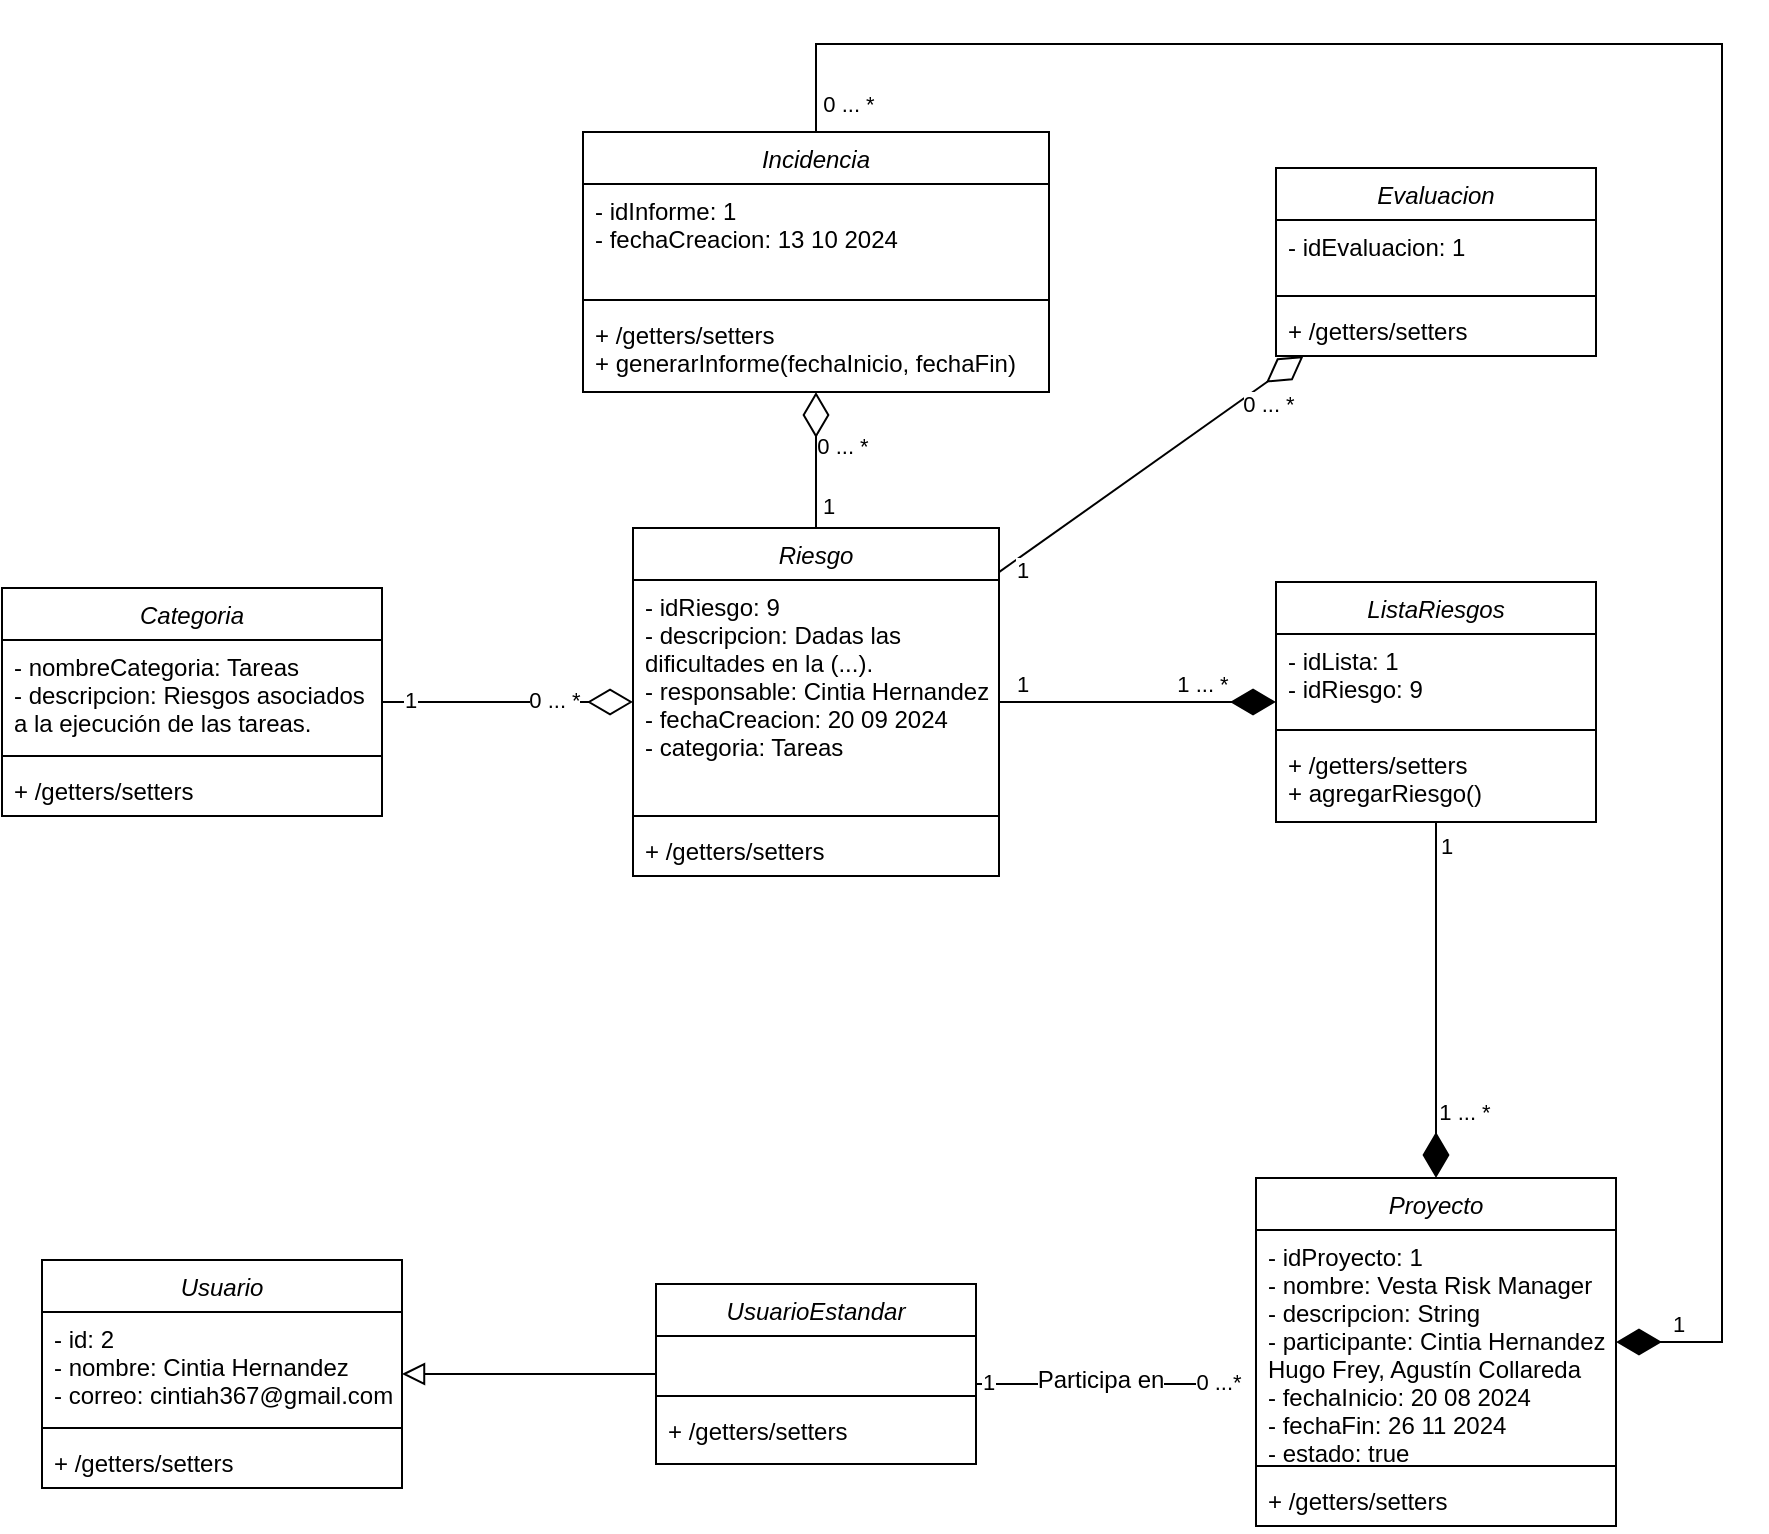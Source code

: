 <mxfile version="24.7.17">
  <diagram id="C5RBs43oDa-KdzZeNtuy" name="Page-1">
    <mxGraphModel dx="1216" dy="542" grid="1" gridSize="10" guides="1" tooltips="1" connect="1" arrows="1" fold="1" page="1" pageScale="1" pageWidth="827" pageHeight="1169" math="0" shadow="0">
      <root>
        <mxCell id="WIyWlLk6GJQsqaUBKTNV-0" />
        <mxCell id="WIyWlLk6GJQsqaUBKTNV-1" parent="WIyWlLk6GJQsqaUBKTNV-0" />
        <mxCell id="AexJaZ2pixQEeQAk4NjD-65" style="edgeStyle=orthogonalEdgeStyle;rounded=0;orthogonalLoop=1;jettySize=auto;html=1;endArrow=diamondThin;endFill=0;endSize=20;" parent="WIyWlLk6GJQsqaUBKTNV-1" source="zkfFHV4jXpPFQw0GAbJ--0" target="AexJaZ2pixQEeQAk4NjD-54" edge="1">
          <mxGeometry relative="1" as="geometry" />
        </mxCell>
        <mxCell id="AexJaZ2pixQEeQAk4NjD-106" value="1" style="edgeLabel;html=1;align=center;verticalAlign=middle;resizable=0;points=[];" parent="AexJaZ2pixQEeQAk4NjD-65" vertex="1" connectable="0">
          <mxGeometry x="-0.649" relative="1" as="geometry">
            <mxPoint x="6" y="1" as="offset" />
          </mxGeometry>
        </mxCell>
        <mxCell id="AexJaZ2pixQEeQAk4NjD-107" value="0 ... *" style="edgeLabel;html=1;align=center;verticalAlign=middle;resizable=0;points=[];" parent="AexJaZ2pixQEeQAk4NjD-65" vertex="1" connectable="0">
          <mxGeometry x="0.199" y="1" relative="1" as="geometry">
            <mxPoint x="14" as="offset" />
          </mxGeometry>
        </mxCell>
        <mxCell id="AexJaZ2pixQEeQAk4NjD-76" style="edgeStyle=orthogonalEdgeStyle;rounded=0;orthogonalLoop=1;jettySize=auto;html=1;endArrow=diamondThin;endFill=1;endSize=20;" parent="WIyWlLk6GJQsqaUBKTNV-1" source="zkfFHV4jXpPFQw0GAbJ--0" target="AexJaZ2pixQEeQAk4NjD-48" edge="1">
          <mxGeometry relative="1" as="geometry" />
        </mxCell>
        <mxCell id="AexJaZ2pixQEeQAk4NjD-110" value="1" style="edgeLabel;html=1;align=center;verticalAlign=middle;resizable=0;points=[];" parent="AexJaZ2pixQEeQAk4NjD-76" vertex="1" connectable="0">
          <mxGeometry x="-0.832" relative="1" as="geometry">
            <mxPoint y="-9" as="offset" />
          </mxGeometry>
        </mxCell>
        <mxCell id="AexJaZ2pixQEeQAk4NjD-111" value="1 ... *" style="edgeLabel;html=1;align=center;verticalAlign=middle;resizable=0;points=[];" parent="AexJaZ2pixQEeQAk4NjD-76" vertex="1" connectable="0">
          <mxGeometry x="0.439" y="1" relative="1" as="geometry">
            <mxPoint x="2" y="-8" as="offset" />
          </mxGeometry>
        </mxCell>
        <mxCell id="AexJaZ2pixQEeQAk4NjD-80" style="rounded=0;orthogonalLoop=1;jettySize=auto;html=1;endArrow=diamondThin;endFill=0;endSize=20;" parent="WIyWlLk6GJQsqaUBKTNV-1" source="zkfFHV4jXpPFQw0GAbJ--0" target="AexJaZ2pixQEeQAk4NjD-0" edge="1">
          <mxGeometry relative="1" as="geometry" />
        </mxCell>
        <mxCell id="AexJaZ2pixQEeQAk4NjD-108" value="1" style="edgeLabel;html=1;align=center;verticalAlign=middle;resizable=0;points=[];" parent="AexJaZ2pixQEeQAk4NjD-80" vertex="1" connectable="0">
          <mxGeometry x="-0.853" y="-1" relative="1" as="geometry">
            <mxPoint y="6" as="offset" />
          </mxGeometry>
        </mxCell>
        <mxCell id="AexJaZ2pixQEeQAk4NjD-109" value="0 ... *" style="edgeLabel;html=1;align=center;verticalAlign=middle;resizable=0;points=[];" parent="AexJaZ2pixQEeQAk4NjD-80" vertex="1" connectable="0">
          <mxGeometry x="0.641" y="-1" relative="1" as="geometry">
            <mxPoint x="9" y="3" as="offset" />
          </mxGeometry>
        </mxCell>
        <mxCell id="zkfFHV4jXpPFQw0GAbJ--0" value="Riesgo" style="swimlane;fontStyle=2;align=center;verticalAlign=top;childLayout=stackLayout;horizontal=1;startSize=26;horizontalStack=0;resizeParent=1;resizeLast=0;collapsible=1;marginBottom=0;rounded=0;shadow=0;strokeWidth=1;" parent="WIyWlLk6GJQsqaUBKTNV-1" vertex="1">
          <mxGeometry x="335.5" y="462" width="183" height="174" as="geometry">
            <mxRectangle x="230" y="140" width="160" height="26" as="alternateBounds" />
          </mxGeometry>
        </mxCell>
        <mxCell id="zkfFHV4jXpPFQw0GAbJ--1" value="- idRiesgo: 9&#xa;- descripcion: Dadas las&#xa;dificultades en la (...).&#xa;- responsable: Cintia Hernandez&#xa;- fechaCreacion: 20 09 2024&#xa;- categoria: Tareas" style="text;align=left;verticalAlign=top;spacingLeft=4;spacingRight=4;overflow=hidden;rotatable=0;points=[[0,0.5],[1,0.5]];portConstraint=eastwest;" parent="zkfFHV4jXpPFQw0GAbJ--0" vertex="1">
          <mxGeometry y="26" width="183" height="114" as="geometry" />
        </mxCell>
        <mxCell id="zkfFHV4jXpPFQw0GAbJ--4" value="" style="line;html=1;strokeWidth=1;align=left;verticalAlign=middle;spacingTop=-1;spacingLeft=3;spacingRight=3;rotatable=0;labelPosition=right;points=[];portConstraint=eastwest;" parent="zkfFHV4jXpPFQw0GAbJ--0" vertex="1">
          <mxGeometry y="140" width="183" height="8" as="geometry" />
        </mxCell>
        <mxCell id="zkfFHV4jXpPFQw0GAbJ--5" value="+ /getters/setters" style="text;align=left;verticalAlign=top;spacingLeft=4;spacingRight=4;overflow=hidden;rotatable=0;points=[[0,0.5],[1,0.5]];portConstraint=eastwest;" parent="zkfFHV4jXpPFQw0GAbJ--0" vertex="1">
          <mxGeometry y="148" width="183" height="26" as="geometry" />
        </mxCell>
        <mxCell id="AexJaZ2pixQEeQAk4NjD-0" value="Evaluacion" style="swimlane;fontStyle=2;align=center;verticalAlign=top;childLayout=stackLayout;horizontal=1;startSize=26;horizontalStack=0;resizeParent=1;resizeLast=0;collapsible=1;marginBottom=0;rounded=0;shadow=0;strokeWidth=1;" parent="WIyWlLk6GJQsqaUBKTNV-1" vertex="1">
          <mxGeometry x="657" y="282" width="160" height="94" as="geometry">
            <mxRectangle x="230" y="140" width="160" height="26" as="alternateBounds" />
          </mxGeometry>
        </mxCell>
        <mxCell id="AexJaZ2pixQEeQAk4NjD-1" value="- idEvaluacion: 1" style="text;align=left;verticalAlign=top;spacingLeft=4;spacingRight=4;overflow=hidden;rotatable=0;points=[[0,0.5],[1,0.5]];portConstraint=eastwest;" parent="AexJaZ2pixQEeQAk4NjD-0" vertex="1">
          <mxGeometry y="26" width="160" height="34" as="geometry" />
        </mxCell>
        <mxCell id="AexJaZ2pixQEeQAk4NjD-4" value="" style="line;html=1;strokeWidth=1;align=left;verticalAlign=middle;spacingTop=-1;spacingLeft=3;spacingRight=3;rotatable=0;labelPosition=right;points=[];portConstraint=eastwest;" parent="AexJaZ2pixQEeQAk4NjD-0" vertex="1">
          <mxGeometry y="60" width="160" height="8" as="geometry" />
        </mxCell>
        <mxCell id="AexJaZ2pixQEeQAk4NjD-5" value="+ /getters/setters" style="text;align=left;verticalAlign=top;spacingLeft=4;spacingRight=4;overflow=hidden;rotatable=0;points=[[0,0.5],[1,0.5]];portConstraint=eastwest;" parent="AexJaZ2pixQEeQAk4NjD-0" vertex="1">
          <mxGeometry y="68" width="160" height="26" as="geometry" />
        </mxCell>
        <mxCell id="AexJaZ2pixQEeQAk4NjD-73" style="edgeStyle=orthogonalEdgeStyle;rounded=0;orthogonalLoop=1;jettySize=auto;html=1;endArrow=diamondThin;endFill=0;endSize=20;" parent="WIyWlLk6GJQsqaUBKTNV-1" source="AexJaZ2pixQEeQAk4NjD-6" target="zkfFHV4jXpPFQw0GAbJ--0" edge="1">
          <mxGeometry relative="1" as="geometry" />
        </mxCell>
        <mxCell id="AexJaZ2pixQEeQAk4NjD-104" value="1" style="edgeLabel;html=1;align=center;verticalAlign=middle;resizable=0;points=[];" parent="AexJaZ2pixQEeQAk4NjD-73" vertex="1" connectable="0">
          <mxGeometry x="-0.784" y="1" relative="1" as="geometry">
            <mxPoint as="offset" />
          </mxGeometry>
        </mxCell>
        <mxCell id="AexJaZ2pixQEeQAk4NjD-105" value="0 ... *" style="edgeLabel;html=1;align=center;verticalAlign=middle;resizable=0;points=[];" parent="AexJaZ2pixQEeQAk4NjD-73" vertex="1" connectable="0">
          <mxGeometry x="0.522" relative="1" as="geometry">
            <mxPoint x="-10" y="-1" as="offset" />
          </mxGeometry>
        </mxCell>
        <mxCell id="AexJaZ2pixQEeQAk4NjD-6" value="Categoria" style="swimlane;fontStyle=2;align=center;verticalAlign=top;childLayout=stackLayout;horizontal=1;startSize=26;horizontalStack=0;resizeParent=1;resizeLast=0;collapsible=1;marginBottom=0;rounded=0;shadow=0;strokeWidth=1;" parent="WIyWlLk6GJQsqaUBKTNV-1" vertex="1">
          <mxGeometry x="20" y="492" width="190" height="114" as="geometry">
            <mxRectangle x="230" y="140" width="160" height="26" as="alternateBounds" />
          </mxGeometry>
        </mxCell>
        <mxCell id="AexJaZ2pixQEeQAk4NjD-7" value="- nombreCategoria: Tareas&#xa;- descripcion: Riesgos asociados&#xa;a la ejecución de las tareas.&#xa;" style="text;align=left;verticalAlign=top;spacingLeft=4;spacingRight=4;overflow=hidden;rotatable=0;points=[[0,0.5],[1,0.5]];portConstraint=eastwest;" parent="AexJaZ2pixQEeQAk4NjD-6" vertex="1">
          <mxGeometry y="26" width="190" height="54" as="geometry" />
        </mxCell>
        <mxCell id="AexJaZ2pixQEeQAk4NjD-10" value="" style="line;html=1;strokeWidth=1;align=left;verticalAlign=middle;spacingTop=-1;spacingLeft=3;spacingRight=3;rotatable=0;labelPosition=right;points=[];portConstraint=eastwest;" parent="AexJaZ2pixQEeQAk4NjD-6" vertex="1">
          <mxGeometry y="80" width="190" height="8" as="geometry" />
        </mxCell>
        <mxCell id="AexJaZ2pixQEeQAk4NjD-11" value="+ /getters/setters" style="text;align=left;verticalAlign=top;spacingLeft=4;spacingRight=4;overflow=hidden;rotatable=0;points=[[0,0.5],[1,0.5]];portConstraint=eastwest;" parent="AexJaZ2pixQEeQAk4NjD-6" vertex="1">
          <mxGeometry y="88" width="190" height="26" as="geometry" />
        </mxCell>
        <mxCell id="AexJaZ2pixQEeQAk4NjD-85" style="edgeStyle=orthogonalEdgeStyle;rounded=0;orthogonalLoop=1;jettySize=auto;html=1;endArrow=block;endFill=0;endSize=9;" parent="WIyWlLk6GJQsqaUBKTNV-1" source="AexJaZ2pixQEeQAk4NjD-18" target="AexJaZ2pixQEeQAk4NjD-94" edge="1">
          <mxGeometry relative="1" as="geometry">
            <mxPoint x="240" y="880" as="targetPoint" />
            <Array as="points" />
          </mxGeometry>
        </mxCell>
        <mxCell id="AexJaZ2pixQEeQAk4NjD-88" style="edgeStyle=orthogonalEdgeStyle;rounded=0;orthogonalLoop=1;jettySize=auto;html=1;endArrow=none;endFill=0;" parent="WIyWlLk6GJQsqaUBKTNV-1" edge="1">
          <mxGeometry relative="1" as="geometry">
            <Array as="points">
              <mxPoint x="600" y="890" />
              <mxPoint x="600" y="890" />
            </Array>
            <mxPoint x="507" y="890" as="sourcePoint" />
            <mxPoint x="640" y="890" as="targetPoint" />
          </mxGeometry>
        </mxCell>
        <mxCell id="AexJaZ2pixQEeQAk4NjD-90" value="&lt;font style=&quot;font-size: 12px;&quot;&gt;Participa en&lt;/font&gt;" style="edgeLabel;html=1;align=center;verticalAlign=middle;resizable=0;points=[];" parent="AexJaZ2pixQEeQAk4NjD-88" vertex="1" connectable="0">
          <mxGeometry x="-0.35" y="1" relative="1" as="geometry">
            <mxPoint x="19" y="-1" as="offset" />
          </mxGeometry>
        </mxCell>
        <mxCell id="AexJaZ2pixQEeQAk4NjD-98" value="1" style="edgeLabel;html=1;align=center;verticalAlign=middle;resizable=0;points=[];" parent="AexJaZ2pixQEeQAk4NjD-88" vertex="1" connectable="0">
          <mxGeometry x="-0.913" y="1" relative="1" as="geometry">
            <mxPoint as="offset" />
          </mxGeometry>
        </mxCell>
        <mxCell id="AexJaZ2pixQEeQAk4NjD-99" value="0 ...*" style="edgeLabel;html=1;align=center;verticalAlign=middle;resizable=0;points=[];" parent="AexJaZ2pixQEeQAk4NjD-88" vertex="1" connectable="0">
          <mxGeometry x="0.898" y="-1" relative="1" as="geometry">
            <mxPoint x="-5" y="-2" as="offset" />
          </mxGeometry>
        </mxCell>
        <mxCell id="AexJaZ2pixQEeQAk4NjD-18" value="UsuarioEstandar" style="swimlane;fontStyle=2;align=center;verticalAlign=top;childLayout=stackLayout;horizontal=1;startSize=26;horizontalStack=0;resizeParent=1;resizeLast=0;collapsible=1;marginBottom=0;rounded=0;shadow=0;strokeWidth=1;" parent="WIyWlLk6GJQsqaUBKTNV-1" vertex="1">
          <mxGeometry x="347" y="840" width="160" height="90" as="geometry">
            <mxRectangle x="230" y="140" width="160" height="26" as="alternateBounds" />
          </mxGeometry>
        </mxCell>
        <mxCell id="AexJaZ2pixQEeQAk4NjD-19" value=" " style="text;align=left;verticalAlign=top;spacingLeft=4;spacingRight=4;overflow=hidden;rotatable=0;points=[[0,0.5],[1,0.5]];portConstraint=eastwest;" parent="AexJaZ2pixQEeQAk4NjD-18" vertex="1">
          <mxGeometry y="26" width="160" height="26" as="geometry" />
        </mxCell>
        <mxCell id="AexJaZ2pixQEeQAk4NjD-22" value="" style="line;html=1;strokeWidth=1;align=left;verticalAlign=middle;spacingTop=-1;spacingLeft=3;spacingRight=3;rotatable=0;labelPosition=right;points=[];portConstraint=eastwest;" parent="AexJaZ2pixQEeQAk4NjD-18" vertex="1">
          <mxGeometry y="52" width="160" height="8" as="geometry" />
        </mxCell>
        <mxCell id="AexJaZ2pixQEeQAk4NjD-23" value="+ /getters/setters" style="text;align=left;verticalAlign=top;spacingLeft=4;spacingRight=4;overflow=hidden;rotatable=0;points=[[0,0.5],[1,0.5]];portConstraint=eastwest;" parent="AexJaZ2pixQEeQAk4NjD-18" vertex="1">
          <mxGeometry y="60" width="160" height="26" as="geometry" />
        </mxCell>
        <mxCell id="AexJaZ2pixQEeQAk4NjD-42" value="Proyecto" style="swimlane;fontStyle=2;align=center;verticalAlign=top;childLayout=stackLayout;horizontal=1;startSize=26;horizontalStack=0;resizeParent=1;resizeLast=0;collapsible=1;marginBottom=0;rounded=0;shadow=0;strokeWidth=1;" parent="WIyWlLk6GJQsqaUBKTNV-1" vertex="1">
          <mxGeometry x="647" y="787" width="180" height="174" as="geometry">
            <mxRectangle x="230" y="140" width="160" height="26" as="alternateBounds" />
          </mxGeometry>
        </mxCell>
        <mxCell id="AexJaZ2pixQEeQAk4NjD-43" value="- idProyecto: 1&#xa;- nombre: Vesta Risk Manager&#xa;- descripcion: String&#xa;- participante: Cintia Hernandez,&#xa;Hugo Frey, Agustín Collareda&#xa;- fechaInicio: 20 08 2024&#xa;- fechaFin: 26 11 2024&#xa;- estado: true&#xa;" style="text;align=left;verticalAlign=top;spacingLeft=4;spacingRight=4;overflow=hidden;rotatable=0;points=[[0,0.5],[1,0.5]];portConstraint=eastwest;" parent="AexJaZ2pixQEeQAk4NjD-42" vertex="1">
          <mxGeometry y="26" width="180" height="114" as="geometry" />
        </mxCell>
        <mxCell id="AexJaZ2pixQEeQAk4NjD-46" value="" style="line;html=1;strokeWidth=1;align=left;verticalAlign=middle;spacingTop=-1;spacingLeft=3;spacingRight=3;rotatable=0;labelPosition=right;points=[];portConstraint=eastwest;" parent="AexJaZ2pixQEeQAk4NjD-42" vertex="1">
          <mxGeometry y="140" width="180" height="8" as="geometry" />
        </mxCell>
        <mxCell id="AexJaZ2pixQEeQAk4NjD-47" value="+ /getters/setters" style="text;align=left;verticalAlign=top;spacingLeft=4;spacingRight=4;overflow=hidden;rotatable=0;points=[[0,0.5],[1,0.5]];portConstraint=eastwest;" parent="AexJaZ2pixQEeQAk4NjD-42" vertex="1">
          <mxGeometry y="148" width="180" height="26" as="geometry" />
        </mxCell>
        <mxCell id="AexJaZ2pixQEeQAk4NjD-77" style="edgeStyle=orthogonalEdgeStyle;rounded=0;orthogonalLoop=1;jettySize=auto;html=1;endArrow=diamondThin;endFill=1;endSize=20;" parent="WIyWlLk6GJQsqaUBKTNV-1" source="AexJaZ2pixQEeQAk4NjD-48" target="AexJaZ2pixQEeQAk4NjD-42" edge="1">
          <mxGeometry relative="1" as="geometry" />
        </mxCell>
        <mxCell id="AexJaZ2pixQEeQAk4NjD-112" value="1" style="edgeLabel;html=1;align=center;verticalAlign=middle;resizable=0;points=[];" parent="AexJaZ2pixQEeQAk4NjD-77" vertex="1" connectable="0">
          <mxGeometry x="-0.925" y="1" relative="1" as="geometry">
            <mxPoint x="4" y="5" as="offset" />
          </mxGeometry>
        </mxCell>
        <mxCell id="AexJaZ2pixQEeQAk4NjD-113" value="1 ... *" style="edgeLabel;html=1;align=center;verticalAlign=middle;resizable=0;points=[];" parent="AexJaZ2pixQEeQAk4NjD-77" vertex="1" connectable="0">
          <mxGeometry x="0.629" y="-1" relative="1" as="geometry">
            <mxPoint x="15" as="offset" />
          </mxGeometry>
        </mxCell>
        <mxCell id="AexJaZ2pixQEeQAk4NjD-48" value="ListaRiesgos" style="swimlane;fontStyle=2;align=center;verticalAlign=top;childLayout=stackLayout;horizontal=1;startSize=26;horizontalStack=0;resizeParent=1;resizeLast=0;collapsible=1;marginBottom=0;rounded=0;shadow=0;strokeWidth=1;" parent="WIyWlLk6GJQsqaUBKTNV-1" vertex="1">
          <mxGeometry x="657" y="489" width="160" height="120" as="geometry">
            <mxRectangle x="230" y="140" width="160" height="26" as="alternateBounds" />
          </mxGeometry>
        </mxCell>
        <mxCell id="AexJaZ2pixQEeQAk4NjD-49" value="- idLista: 1&#xa;- idRiesgo: 9&#xa;" style="text;align=left;verticalAlign=top;spacingLeft=4;spacingRight=4;overflow=hidden;rotatable=0;points=[[0,0.5],[1,0.5]];portConstraint=eastwest;" parent="AexJaZ2pixQEeQAk4NjD-48" vertex="1">
          <mxGeometry y="26" width="160" height="44" as="geometry" />
        </mxCell>
        <mxCell id="AexJaZ2pixQEeQAk4NjD-52" value="" style="line;html=1;strokeWidth=1;align=left;verticalAlign=middle;spacingTop=-1;spacingLeft=3;spacingRight=3;rotatable=0;labelPosition=right;points=[];portConstraint=eastwest;" parent="AexJaZ2pixQEeQAk4NjD-48" vertex="1">
          <mxGeometry y="70" width="160" height="8" as="geometry" />
        </mxCell>
        <mxCell id="AexJaZ2pixQEeQAk4NjD-53" value="+ /getters/setters&#xa;+ agregarRiesgo()&#xa;" style="text;align=left;verticalAlign=top;spacingLeft=4;spacingRight=4;overflow=hidden;rotatable=0;points=[[0,0.5],[1,0.5]];portConstraint=eastwest;" parent="AexJaZ2pixQEeQAk4NjD-48" vertex="1">
          <mxGeometry y="78" width="160" height="42" as="geometry" />
        </mxCell>
        <mxCell id="AexJaZ2pixQEeQAk4NjD-79" style="edgeStyle=orthogonalEdgeStyle;rounded=0;orthogonalLoop=1;jettySize=auto;html=1;endArrow=diamondThin;endFill=1;endSize=20;" parent="WIyWlLk6GJQsqaUBKTNV-1" source="AexJaZ2pixQEeQAk4NjD-54" target="AexJaZ2pixQEeQAk4NjD-42" edge="1">
          <mxGeometry relative="1" as="geometry">
            <Array as="points">
              <mxPoint x="427" y="220" />
              <mxPoint x="880" y="220" />
              <mxPoint x="880" y="869" />
            </Array>
          </mxGeometry>
        </mxCell>
        <mxCell id="AexJaZ2pixQEeQAk4NjD-116" value="1" style="edgeLabel;html=1;align=center;verticalAlign=middle;resizable=0;points=[];" parent="AexJaZ2pixQEeQAk4NjD-79" vertex="1" connectable="0">
          <mxGeometry x="0.948" relative="1" as="geometry">
            <mxPoint y="-9" as="offset" />
          </mxGeometry>
        </mxCell>
        <mxCell id="AexJaZ2pixQEeQAk4NjD-117" value="0 ... *" style="edgeLabel;html=1;align=center;verticalAlign=middle;resizable=0;points=[];" parent="AexJaZ2pixQEeQAk4NjD-79" vertex="1" connectable="0">
          <mxGeometry x="-0.976" relative="1" as="geometry">
            <mxPoint x="16" as="offset" />
          </mxGeometry>
        </mxCell>
        <mxCell id="AexJaZ2pixQEeQAk4NjD-54" value="Incidencia" style="swimlane;fontStyle=2;align=center;verticalAlign=top;childLayout=stackLayout;horizontal=1;startSize=26;horizontalStack=0;resizeParent=1;resizeLast=0;collapsible=1;marginBottom=0;rounded=0;shadow=0;strokeWidth=1;" parent="WIyWlLk6GJQsqaUBKTNV-1" vertex="1">
          <mxGeometry x="310.5" y="264" width="233" height="130" as="geometry">
            <mxRectangle x="230" y="140" width="160" height="26" as="alternateBounds" />
          </mxGeometry>
        </mxCell>
        <mxCell id="AexJaZ2pixQEeQAk4NjD-55" value="- idInforme: 1&#xa;- fechaCreacion: 13 10 2024" style="text;align=left;verticalAlign=top;spacingLeft=4;spacingRight=4;overflow=hidden;rotatable=0;points=[[0,0.5],[1,0.5]];portConstraint=eastwest;" parent="AexJaZ2pixQEeQAk4NjD-54" vertex="1">
          <mxGeometry y="26" width="233" height="54" as="geometry" />
        </mxCell>
        <mxCell id="AexJaZ2pixQEeQAk4NjD-58" value="" style="line;html=1;strokeWidth=1;align=left;verticalAlign=middle;spacingTop=-1;spacingLeft=3;spacingRight=3;rotatable=0;labelPosition=right;points=[];portConstraint=eastwest;" parent="AexJaZ2pixQEeQAk4NjD-54" vertex="1">
          <mxGeometry y="80" width="233" height="8" as="geometry" />
        </mxCell>
        <mxCell id="AexJaZ2pixQEeQAk4NjD-59" value="+ /getters/setters&#xa;+ generarInforme(fechaInicio, fechaFin)&#xa;" style="text;align=left;verticalAlign=top;spacingLeft=4;spacingRight=4;overflow=hidden;rotatable=0;points=[[0,0.5],[1,0.5]];portConstraint=eastwest;" parent="AexJaZ2pixQEeQAk4NjD-54" vertex="1">
          <mxGeometry y="88" width="233" height="42" as="geometry" />
        </mxCell>
        <mxCell id="AexJaZ2pixQEeQAk4NjD-94" value="Usuario" style="swimlane;fontStyle=2;align=center;verticalAlign=top;childLayout=stackLayout;horizontal=1;startSize=26;horizontalStack=0;resizeParent=1;resizeLast=0;collapsible=1;marginBottom=0;rounded=0;shadow=0;strokeWidth=1;" parent="WIyWlLk6GJQsqaUBKTNV-1" vertex="1">
          <mxGeometry x="40" y="828" width="180" height="114" as="geometry">
            <mxRectangle x="230" y="140" width="160" height="26" as="alternateBounds" />
          </mxGeometry>
        </mxCell>
        <mxCell id="AexJaZ2pixQEeQAk4NjD-95" value="- id: 2&#xa;- nombre: Cintia Hernandez&#xa;- correo: cintiah367@gmail.com" style="text;align=left;verticalAlign=top;spacingLeft=4;spacingRight=4;overflow=hidden;rotatable=0;points=[[0,0.5],[1,0.5]];portConstraint=eastwest;" parent="AexJaZ2pixQEeQAk4NjD-94" vertex="1">
          <mxGeometry y="26" width="180" height="54" as="geometry" />
        </mxCell>
        <mxCell id="AexJaZ2pixQEeQAk4NjD-96" value="" style="line;html=1;strokeWidth=1;align=left;verticalAlign=middle;spacingTop=-1;spacingLeft=3;spacingRight=3;rotatable=0;labelPosition=right;points=[];portConstraint=eastwest;" parent="AexJaZ2pixQEeQAk4NjD-94" vertex="1">
          <mxGeometry y="80" width="180" height="8" as="geometry" />
        </mxCell>
        <mxCell id="AexJaZ2pixQEeQAk4NjD-97" value="+ /getters/setters" style="text;align=left;verticalAlign=top;spacingLeft=4;spacingRight=4;overflow=hidden;rotatable=0;points=[[0,0.5],[1,0.5]];portConstraint=eastwest;" parent="AexJaZ2pixQEeQAk4NjD-94" vertex="1">
          <mxGeometry y="88" width="180" height="26" as="geometry" />
        </mxCell>
      </root>
    </mxGraphModel>
  </diagram>
</mxfile>
